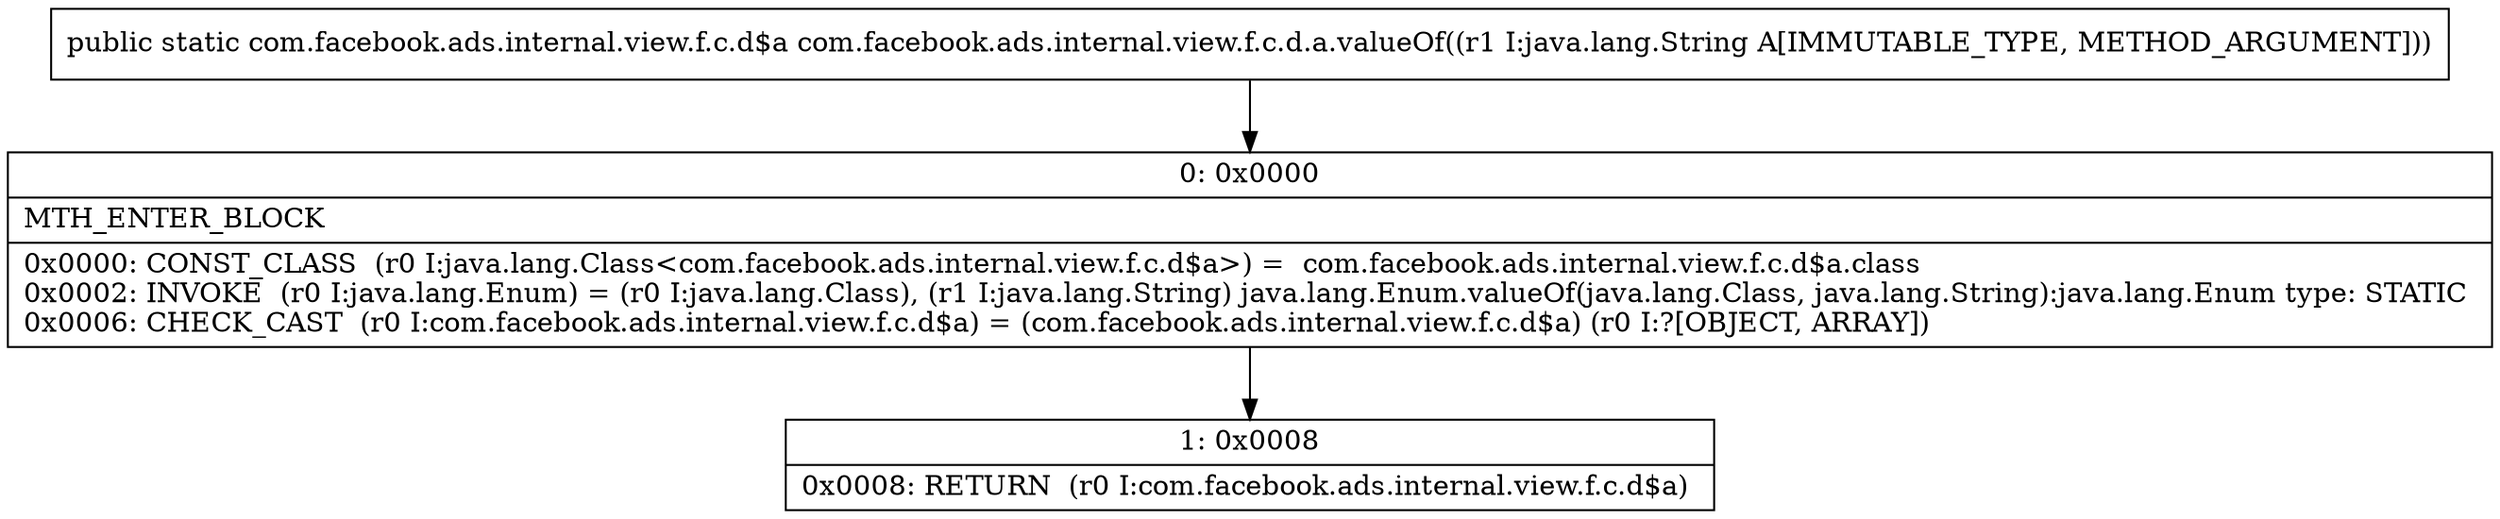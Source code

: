 digraph "CFG forcom.facebook.ads.internal.view.f.c.d.a.valueOf(Ljava\/lang\/String;)Lcom\/facebook\/ads\/internal\/view\/f\/c\/d$a;" {
Node_0 [shape=record,label="{0\:\ 0x0000|MTH_ENTER_BLOCK\l|0x0000: CONST_CLASS  (r0 I:java.lang.Class\<com.facebook.ads.internal.view.f.c.d$a\>) =  com.facebook.ads.internal.view.f.c.d$a.class \l0x0002: INVOKE  (r0 I:java.lang.Enum) = (r0 I:java.lang.Class), (r1 I:java.lang.String) java.lang.Enum.valueOf(java.lang.Class, java.lang.String):java.lang.Enum type: STATIC \l0x0006: CHECK_CAST  (r0 I:com.facebook.ads.internal.view.f.c.d$a) = (com.facebook.ads.internal.view.f.c.d$a) (r0 I:?[OBJECT, ARRAY]) \l}"];
Node_1 [shape=record,label="{1\:\ 0x0008|0x0008: RETURN  (r0 I:com.facebook.ads.internal.view.f.c.d$a) \l}"];
MethodNode[shape=record,label="{public static com.facebook.ads.internal.view.f.c.d$a com.facebook.ads.internal.view.f.c.d.a.valueOf((r1 I:java.lang.String A[IMMUTABLE_TYPE, METHOD_ARGUMENT])) }"];
MethodNode -> Node_0;
Node_0 -> Node_1;
}


